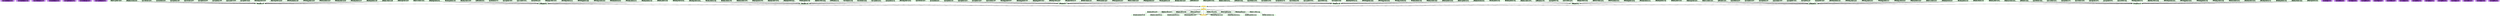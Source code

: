 digraph "g" {
	size = "30,30"
"rsc_c001n02_monitor_5000 c001n02" [ font_color=black style=filled fillcolor=purple ]
"rsc_c001n03_monitor_5000 c001n03" [ font_color=black style=filled fillcolor=purple ]
"rsc_c001n04_monitor_5000 c001n04" [ font_color=black style=filled fillcolor=purple ]
"rsc_c001n05_monitor_5000 c001n05" [ font_color=black style=filled fillcolor=purple ]
"rsc_c001n06_monitor_5000 c001n06" [ font_color=black style=filled fillcolor=purple ]
"rsc_c001n07_monitor_5000 c001n07" [ font_color=black style=filled fillcolor=purple ]
"rsc_c001n08_monitor_5000 c001n08" [ font_color=black style=filled fillcolor=purple ]
"probe_complete" [ style=bold color="green" fontcolor="orange" ]
"probe_complete c001n09" [ style=bold color="green" fontcolor="black" ]
"rsc_c001n09_monitor_0 c001n09" [ style=bold color="green" fontcolor="black" ]
"rsc_c001n02_monitor_0 c001n09" [ style=bold color="green" fontcolor="black" ]
"rsc_c001n03_monitor_0 c001n09" [ style=bold color="green" fontcolor="black" ]
"rsc_c001n04_monitor_0 c001n09" [ style=bold color="green" fontcolor="black" ]
"rsc_c001n05_monitor_0 c001n09" [ style=bold color="green" fontcolor="black" ]
"rsc_c001n06_monitor_0 c001n09" [ style=bold color="green" fontcolor="black" ]
"rsc_c001n07_monitor_0 c001n09" [ style=bold color="green" fontcolor="black" ]
"rsc_c001n08_monitor_0 c001n09" [ style=bold color="green" fontcolor="black" ]
"child_DoFencing:0_monitor_0 c001n09" [ style=bold color="green" fontcolor="black" ]
"child_DoFencing:2_monitor_0 c001n09" [ style=bold color="green" fontcolor="black" ]
"child_DoFencing:4_monitor_0 c001n09" [ style=bold color="green" fontcolor="black" ]
"child_DoFencing:6_monitor_0 c001n09" [ style=bold color="green" fontcolor="black" ]
"child_CloneSet:0_monitor_0 c001n09" [ style=bold color="green" fontcolor="black" ]
"child_CloneSet:1_monitor_0 c001n09" [ style=bold color="green" fontcolor="black" ]
"child_CloneSet:2_monitor_0 c001n09" [ style=bold color="green" fontcolor="black" ]
"child_CloneSet:3_monitor_0 c001n09" [ style=bold color="green" fontcolor="black" ]
"child_CloneSet:4_monitor_0 c001n09" [ style=bold color="green" fontcolor="black" ]
"child_CloneSet:5_monitor_0 c001n09" [ style=bold color="green" fontcolor="black" ]
"child_CloneSet:6_monitor_0 c001n09" [ style=bold color="green" fontcolor="black" ]
"child_CloneSet:7_monitor_0 c001n09" [ style=bold color="green" fontcolor="black" ]
"probe_complete c001n02" [ style=bold color="green" fontcolor="black" ]
"DcIPaddr_monitor_0 c001n02" [ style=bold color="green" fontcolor="black" ]
"rsc_c001n09_monitor_0 c001n02" [ style=bold color="green" fontcolor="black" ]
"rsc_c001n03_monitor_0 c001n02" [ style=bold color="green" fontcolor="black" ]
"rsc_c001n04_monitor_0 c001n02" [ style=bold color="green" fontcolor="black" ]
"rsc_c001n05_monitor_0 c001n02" [ style=bold color="green" fontcolor="black" ]
"child_DoFencing:1_monitor_0 c001n02" [ style=bold color="green" fontcolor="black" ]
"child_DoFencing:3_monitor_0 c001n02" [ style=bold color="green" fontcolor="black" ]
"child_DoFencing:5_monitor_0 c001n02" [ style=bold color="green" fontcolor="black" ]
"child_DoFencing:7_monitor_0 c001n02" [ style=bold color="green" fontcolor="black" ]
"child_CloneSet:0_monitor_0 c001n02" [ style=bold color="green" fontcolor="black" ]
"child_CloneSet:1_monitor_0 c001n02" [ style=bold color="green" fontcolor="black" ]
"child_CloneSet:2_monitor_0 c001n02" [ style=bold color="green" fontcolor="black" ]
"child_CloneSet:3_monitor_0 c001n02" [ style=bold color="green" fontcolor="black" ]
"child_CloneSet:4_monitor_0 c001n02" [ style=bold color="green" fontcolor="black" ]
"child_CloneSet:5_monitor_0 c001n02" [ style=bold color="green" fontcolor="black" ]
"child_CloneSet:6_monitor_0 c001n02" [ style=bold color="green" fontcolor="black" ]
"child_CloneSet:7_monitor_0 c001n02" [ style=bold color="green" fontcolor="black" ]
"probe_complete c001n03" [ style=bold color="green" fontcolor="black" ]
"DcIPaddr_monitor_0 c001n03" [ style=bold color="green" fontcolor="black" ]
"rsc_c001n09_monitor_0 c001n03" [ style=bold color="green" fontcolor="black" ]
"rsc_c001n04_monitor_0 c001n03" [ style=bold color="green" fontcolor="black" ]
"rsc_c001n05_monitor_0 c001n03" [ style=bold color="green" fontcolor="black" ]
"rsc_c001n06_monitor_0 c001n03" [ style=bold color="green" fontcolor="black" ]
"child_DoFencing:2_monitor_0 c001n03" [ style=bold color="green" fontcolor="black" ]
"child_DoFencing:4_monitor_0 c001n03" [ style=bold color="green" fontcolor="black" ]
"child_DoFencing:7_monitor_0 c001n03" [ style=bold color="green" fontcolor="black" ]
"child_CloneSet:0_monitor_0 c001n03" [ style=bold color="green" fontcolor="black" ]
"child_CloneSet:1_monitor_0 c001n03" [ style=bold color="green" fontcolor="black" ]
"child_CloneSet:2_monitor_0 c001n03" [ style=bold color="green" fontcolor="black" ]
"child_CloneSet:3_monitor_0 c001n03" [ style=bold color="green" fontcolor="black" ]
"child_CloneSet:4_monitor_0 c001n03" [ style=bold color="green" fontcolor="black" ]
"child_CloneSet:5_monitor_0 c001n03" [ style=bold color="green" fontcolor="black" ]
"child_CloneSet:6_monitor_0 c001n03" [ style=bold color="green" fontcolor="black" ]
"child_CloneSet:7_monitor_0 c001n03" [ style=bold color="green" fontcolor="black" ]
"probe_complete c001n04" [ style=bold color="green" fontcolor="black" ]
"DcIPaddr_monitor_0 c001n04" [ style=bold color="green" fontcolor="black" ]
"rsc_c001n09_monitor_0 c001n04" [ style=bold color="green" fontcolor="black" ]
"rsc_c001n02_monitor_0 c001n04" [ style=bold color="green" fontcolor="black" ]
"rsc_c001n03_monitor_0 c001n04" [ style=bold color="green" fontcolor="black" ]
"rsc_c001n05_monitor_0 c001n04" [ style=bold color="green" fontcolor="black" ]
"rsc_c001n06_monitor_0 c001n04" [ style=bold color="green" fontcolor="black" ]
"rsc_c001n07_monitor_0 c001n04" [ style=bold color="green" fontcolor="black" ]
"child_DoFencing:3_monitor_0 c001n04" [ style=bold color="green" fontcolor="black" ]
"child_DoFencing:5_monitor_0 c001n04" [ style=bold color="green" fontcolor="black" ]
"child_DoFencing:6_monitor_0 c001n04" [ style=bold color="green" fontcolor="black" ]
"child_DoFencing:7_monitor_0 c001n04" [ style=bold color="green" fontcolor="black" ]
"child_CloneSet:0_monitor_0 c001n04" [ style=bold color="green" fontcolor="black" ]
"child_CloneSet:1_monitor_0 c001n04" [ style=bold color="green" fontcolor="black" ]
"child_CloneSet:2_monitor_0 c001n04" [ style=bold color="green" fontcolor="black" ]
"child_CloneSet:3_monitor_0 c001n04" [ style=bold color="green" fontcolor="black" ]
"child_CloneSet:4_monitor_0 c001n04" [ style=bold color="green" fontcolor="black" ]
"child_CloneSet:5_monitor_0 c001n04" [ style=bold color="green" fontcolor="black" ]
"child_CloneSet:6_monitor_0 c001n04" [ style=bold color="green" fontcolor="black" ]
"child_CloneSet:7_monitor_0 c001n04" [ style=bold color="green" fontcolor="black" ]
"probe_complete c001n05" [ style=bold color="green" fontcolor="black" ]
"DcIPaddr_monitor_0 c001n05" [ style=bold color="green" fontcolor="black" ]
"rsc_c001n09_monitor_0 c001n05" [ style=bold color="green" fontcolor="black" ]
"rsc_c001n02_monitor_0 c001n05" [ style=bold color="green" fontcolor="black" ]
"rsc_c001n03_monitor_0 c001n05" [ style=bold color="green" fontcolor="black" ]
"rsc_c001n04_monitor_0 c001n05" [ style=bold color="green" fontcolor="black" ]
"rsc_c001n06_monitor_0 c001n05" [ style=bold color="green" fontcolor="black" ]
"rsc_c001n07_monitor_0 c001n05" [ style=bold color="green" fontcolor="black" ]
"rsc_c001n08_monitor_0 c001n05" [ style=bold color="green" fontcolor="black" ]
"child_DoFencing:4_monitor_0 c001n05" [ style=bold color="green" fontcolor="black" ]
"child_DoFencing:5_monitor_0 c001n05" [ style=bold color="green" fontcolor="black" ]
"child_DoFencing:6_monitor_0 c001n05" [ style=bold color="green" fontcolor="black" ]
"child_DoFencing:7_monitor_0 c001n05" [ style=bold color="green" fontcolor="black" ]
"child_CloneSet:0_monitor_0 c001n05" [ style=bold color="green" fontcolor="black" ]
"child_CloneSet:1_monitor_0 c001n05" [ style=bold color="green" fontcolor="black" ]
"child_CloneSet:2_monitor_0 c001n05" [ style=bold color="green" fontcolor="black" ]
"child_CloneSet:3_monitor_0 c001n05" [ style=bold color="green" fontcolor="black" ]
"child_CloneSet:4_monitor_0 c001n05" [ style=bold color="green" fontcolor="black" ]
"child_CloneSet:5_monitor_0 c001n05" [ style=bold color="green" fontcolor="black" ]
"child_CloneSet:6_monitor_0 c001n05" [ style=bold color="green" fontcolor="black" ]
"child_CloneSet:7_monitor_0 c001n05" [ style=bold color="green" fontcolor="black" ]
"probe_complete c001n06" [ style=bold color="green" fontcolor="black" ]
"DcIPaddr_monitor_0 c001n06" [ style=bold color="green" fontcolor="black" ]
"rsc_c001n05_monitor_0 c001n06" [ style=bold color="green" fontcolor="black" ]
"rsc_c001n07_monitor_0 c001n06" [ style=bold color="green" fontcolor="black" ]
"child_CloneSet:0_monitor_0 c001n06" [ style=bold color="green" fontcolor="black" ]
"child_CloneSet:1_monitor_0 c001n06" [ style=bold color="green" fontcolor="black" ]
"child_CloneSet:2_monitor_0 c001n06" [ style=bold color="green" fontcolor="black" ]
"child_CloneSet:3_monitor_0 c001n06" [ style=bold color="green" fontcolor="black" ]
"child_CloneSet:4_monitor_0 c001n06" [ style=bold color="green" fontcolor="black" ]
"child_CloneSet:5_monitor_0 c001n06" [ style=bold color="green" fontcolor="black" ]
"child_CloneSet:6_monitor_0 c001n06" [ style=bold color="green" fontcolor="black" ]
"child_CloneSet:7_monitor_0 c001n06" [ style=bold color="green" fontcolor="black" ]
"probe_complete c001n07" [ style=bold color="green" fontcolor="black" ]
"DcIPaddr_monitor_0 c001n07" [ style=bold color="green" fontcolor="black" ]
"rsc_c001n09_monitor_0 c001n07" [ style=bold color="green" fontcolor="black" ]
"rsc_c001n02_monitor_0 c001n07" [ style=bold color="green" fontcolor="black" ]
"rsc_c001n03_monitor_0 c001n07" [ style=bold color="green" fontcolor="black" ]
"rsc_c001n04_monitor_0 c001n07" [ style=bold color="green" fontcolor="black" ]
"rsc_c001n05_monitor_0 c001n07" [ style=bold color="green" fontcolor="black" ]
"rsc_c001n06_monitor_0 c001n07" [ style=bold color="green" fontcolor="black" ]
"rsc_c001n08_monitor_0 c001n07" [ style=bold color="green" fontcolor="black" ]
"child_DoFencing:0_monitor_0 c001n07" [ style=bold color="green" fontcolor="black" ]
"child_DoFencing:1_monitor_0 c001n07" [ style=bold color="green" fontcolor="black" ]
"child_DoFencing:2_monitor_0 c001n07" [ style=bold color="green" fontcolor="black" ]
"child_DoFencing:6_monitor_0 c001n07" [ style=bold color="green" fontcolor="black" ]
"child_DoFencing:7_monitor_0 c001n07" [ style=bold color="green" fontcolor="black" ]
"child_CloneSet:0_monitor_0 c001n07" [ style=bold color="green" fontcolor="black" ]
"child_CloneSet:1_monitor_0 c001n07" [ style=bold color="green" fontcolor="black" ]
"child_CloneSet:2_monitor_0 c001n07" [ style=bold color="green" fontcolor="black" ]
"child_CloneSet:3_monitor_0 c001n07" [ style=bold color="green" fontcolor="black" ]
"child_CloneSet:4_monitor_0 c001n07" [ style=bold color="green" fontcolor="black" ]
"child_CloneSet:5_monitor_0 c001n07" [ style=bold color="green" fontcolor="black" ]
"child_CloneSet:6_monitor_0 c001n07" [ style=bold color="green" fontcolor="black" ]
"child_CloneSet:7_monitor_0 c001n07" [ style=bold color="green" fontcolor="black" ]
"probe_complete c001n08" [ style=bold color="green" fontcolor="black" ]
"DcIPaddr_monitor_0 c001n08" [ style=bold color="green" fontcolor="black" ]
"rsc_c001n09_monitor_0 c001n08" [ style=bold color="green" fontcolor="black" ]
"rsc_c001n02_monitor_0 c001n08" [ style=bold color="green" fontcolor="black" ]
"rsc_c001n03_monitor_0 c001n08" [ style=bold color="green" fontcolor="black" ]
"rsc_c001n04_monitor_0 c001n08" [ style=bold color="green" fontcolor="black" ]
"rsc_c001n05_monitor_0 c001n08" [ style=bold color="green" fontcolor="black" ]
"rsc_c001n06_monitor_0 c001n08" [ style=bold color="green" fontcolor="black" ]
"rsc_c001n07_monitor_0 c001n08" [ style=bold color="green" fontcolor="black" ]
"child_DoFencing:0_monitor_0 c001n08" [ style=bold color="green" fontcolor="black" ]
"child_DoFencing:1_monitor_0 c001n08" [ style=bold color="green" fontcolor="black" ]
"child_DoFencing:2_monitor_0 c001n08" [ style=bold color="green" fontcolor="black" ]
"child_DoFencing:3_monitor_0 c001n08" [ style=bold color="green" fontcolor="black" ]
"child_DoFencing:5_monitor_0 c001n08" [ style=bold color="green" fontcolor="black" ]
"child_DoFencing:7_monitor_0 c001n08" [ style=bold color="green" fontcolor="black" ]
"child_CloneSet:0_monitor_0 c001n08" [ style=bold color="green" fontcolor="black" ]
"child_CloneSet:1_monitor_0 c001n08" [ style=bold color="green" fontcolor="black" ]
"child_CloneSet:2_monitor_0 c001n08" [ style=bold color="green" fontcolor="black" ]
"child_CloneSet:3_monitor_0 c001n08" [ style=bold color="green" fontcolor="black" ]
"child_CloneSet:4_monitor_0 c001n08" [ style=bold color="green" fontcolor="black" ]
"child_CloneSet:5_monitor_0 c001n08" [ style=bold color="green" fontcolor="black" ]
"child_CloneSet:6_monitor_0 c001n08" [ style=bold color="green" fontcolor="black" ]
"child_CloneSet:7_monitor_0 c001n08" [ style=bold color="green" fontcolor="black" ]
"rsc_c001n02_stop_0 c001n02" [ font_color=black style=filled fillcolor=purple ]
"rsc_c001n02_start_0 c001n02" [ font_color=black style=filled fillcolor=purple ]
"rsc_c001n03_stop_0 c001n03" [ font_color=black style=filled fillcolor=purple ]
"rsc_c001n03_start_0 c001n03" [ font_color=black style=filled fillcolor=purple ]
"rsc_c001n04_stop_0 c001n04" [ font_color=black style=filled fillcolor=purple ]
"rsc_c001n04_start_0 c001n04" [ font_color=black style=filled fillcolor=purple ]
"rsc_c001n05_stop_0 c001n05" [ font_color=black style=filled fillcolor=purple ]
"rsc_c001n05_start_0 c001n05" [ font_color=black style=filled fillcolor=purple ]
"rsc_c001n06_stop_0 c001n06" [ font_color=black style=filled fillcolor=purple ]
"rsc_c001n06_start_0 c001n06" [ font_color=black style=filled fillcolor=purple ]
"rsc_c001n07_stop_0 c001n07" [ font_color=black style=filled fillcolor=purple ]
"rsc_c001n07_start_0 c001n07" [ font_color=black style=filled fillcolor=purple ]
"rsc_c001n08_stop_0 c001n08" [ font_color=black style=filled fillcolor=purple ]
"rsc_c001n08_start_0 c001n08" [ font_color=black style=filled fillcolor=purple ]
"child_CloneSet:0_start_0 c001n09" [ style=bold color="green" fontcolor="black" ]
"child_CloneSet:0_monitor_5000 c001n09" [ style=bold color="green" fontcolor="black" ]
"child_CloneSet:1_start_0 c001n02" [ style=bold color="green" fontcolor="black" ]
"child_CloneSet:1_monitor_5000 c001n02" [ style=bold color="green" fontcolor="black" ]
"child_CloneSet:2_start_0 c001n03" [ style=bold color="green" fontcolor="black" ]
"child_CloneSet:2_monitor_5000 c001n03" [ style=bold color="green" fontcolor="black" ]
"child_CloneSet:3_start_0 c001n04" [ style=bold color="green" fontcolor="black" ]
"child_CloneSet:3_monitor_5000 c001n04" [ style=bold color="green" fontcolor="black" ]
"child_CloneSet:4_start_0 c001n05" [ style=bold color="green" fontcolor="black" ]
"child_CloneSet:4_monitor_5000 c001n05" [ style=bold color="green" fontcolor="black" ]
"child_CloneSet:5_start_0 c001n06" [ style=bold color="green" fontcolor="black" ]
"child_CloneSet:5_monitor_5000 c001n06" [ style=bold color="green" fontcolor="black" ]
"child_CloneSet:6_start_0 c001n07" [ style=bold color="green" fontcolor="black" ]
"child_CloneSet:6_monitor_5000 c001n07" [ style=bold color="green" fontcolor="black" ]
"child_CloneSet:7_start_0 c001n08" [ style=bold color="green" fontcolor="black" ]
"child_CloneSet:7_monitor_5000 c001n08" [ style=bold color="green" fontcolor="black" ]
"CloneSet_start_0" [ style=bold color="green" fontcolor="orange" ]
"CloneSet_running_0" [ style=bold color="green" fontcolor="orange" ]
"probe_complete c001n09" -> "probe_complete" [ style = bold]
"probe_complete c001n02" -> "probe_complete" [ style = bold]
"probe_complete c001n03" -> "probe_complete" [ style = bold]
"probe_complete c001n04" -> "probe_complete" [ style = bold]
"probe_complete c001n05" -> "probe_complete" [ style = bold]
"probe_complete c001n06" -> "probe_complete" [ style = bold]
"probe_complete c001n07" -> "probe_complete" [ style = bold]
"probe_complete c001n08" -> "probe_complete" [ style = bold]
"rsc_c001n09_monitor_0 c001n09" -> "probe_complete c001n09" [ style = bold]
"rsc_c001n02_monitor_0 c001n09" -> "probe_complete c001n09" [ style = bold]
"rsc_c001n03_monitor_0 c001n09" -> "probe_complete c001n09" [ style = bold]
"rsc_c001n04_monitor_0 c001n09" -> "probe_complete c001n09" [ style = bold]
"rsc_c001n05_monitor_0 c001n09" -> "probe_complete c001n09" [ style = bold]
"rsc_c001n06_monitor_0 c001n09" -> "probe_complete c001n09" [ style = bold]
"rsc_c001n07_monitor_0 c001n09" -> "probe_complete c001n09" [ style = bold]
"rsc_c001n08_monitor_0 c001n09" -> "probe_complete c001n09" [ style = bold]
"child_DoFencing:0_monitor_0 c001n09" -> "probe_complete c001n09" [ style = bold]
"child_DoFencing:2_monitor_0 c001n09" -> "probe_complete c001n09" [ style = bold]
"child_DoFencing:4_monitor_0 c001n09" -> "probe_complete c001n09" [ style = bold]
"child_DoFencing:6_monitor_0 c001n09" -> "probe_complete c001n09" [ style = bold]
"child_CloneSet:0_monitor_0 c001n09" -> "probe_complete c001n09" [ style = bold]
"child_CloneSet:1_monitor_0 c001n09" -> "probe_complete c001n09" [ style = bold]
"child_CloneSet:2_monitor_0 c001n09" -> "probe_complete c001n09" [ style = bold]
"child_CloneSet:3_monitor_0 c001n09" -> "probe_complete c001n09" [ style = bold]
"child_CloneSet:4_monitor_0 c001n09" -> "probe_complete c001n09" [ style = bold]
"child_CloneSet:5_monitor_0 c001n09" -> "probe_complete c001n09" [ style = bold]
"child_CloneSet:6_monitor_0 c001n09" -> "probe_complete c001n09" [ style = bold]
"child_CloneSet:7_monitor_0 c001n09" -> "probe_complete c001n09" [ style = bold]
"DcIPaddr_monitor_0 c001n02" -> "probe_complete c001n02" [ style = bold]
"rsc_c001n09_monitor_0 c001n02" -> "probe_complete c001n02" [ style = bold]
"rsc_c001n03_monitor_0 c001n02" -> "probe_complete c001n02" [ style = bold]
"rsc_c001n04_monitor_0 c001n02" -> "probe_complete c001n02" [ style = bold]
"rsc_c001n05_monitor_0 c001n02" -> "probe_complete c001n02" [ style = bold]
"child_DoFencing:1_monitor_0 c001n02" -> "probe_complete c001n02" [ style = bold]
"child_DoFencing:3_monitor_0 c001n02" -> "probe_complete c001n02" [ style = bold]
"child_DoFencing:5_monitor_0 c001n02" -> "probe_complete c001n02" [ style = bold]
"child_DoFencing:7_monitor_0 c001n02" -> "probe_complete c001n02" [ style = bold]
"child_CloneSet:0_monitor_0 c001n02" -> "probe_complete c001n02" [ style = bold]
"child_CloneSet:1_monitor_0 c001n02" -> "probe_complete c001n02" [ style = bold]
"child_CloneSet:2_monitor_0 c001n02" -> "probe_complete c001n02" [ style = bold]
"child_CloneSet:3_monitor_0 c001n02" -> "probe_complete c001n02" [ style = bold]
"child_CloneSet:4_monitor_0 c001n02" -> "probe_complete c001n02" [ style = bold]
"child_CloneSet:5_monitor_0 c001n02" -> "probe_complete c001n02" [ style = bold]
"child_CloneSet:6_monitor_0 c001n02" -> "probe_complete c001n02" [ style = bold]
"child_CloneSet:7_monitor_0 c001n02" -> "probe_complete c001n02" [ style = bold]
"DcIPaddr_monitor_0 c001n03" -> "probe_complete c001n03" [ style = bold]
"rsc_c001n09_monitor_0 c001n03" -> "probe_complete c001n03" [ style = bold]
"rsc_c001n04_monitor_0 c001n03" -> "probe_complete c001n03" [ style = bold]
"rsc_c001n05_monitor_0 c001n03" -> "probe_complete c001n03" [ style = bold]
"rsc_c001n06_monitor_0 c001n03" -> "probe_complete c001n03" [ style = bold]
"child_DoFencing:2_monitor_0 c001n03" -> "probe_complete c001n03" [ style = bold]
"child_DoFencing:4_monitor_0 c001n03" -> "probe_complete c001n03" [ style = bold]
"child_DoFencing:7_monitor_0 c001n03" -> "probe_complete c001n03" [ style = bold]
"child_CloneSet:0_monitor_0 c001n03" -> "probe_complete c001n03" [ style = bold]
"child_CloneSet:1_monitor_0 c001n03" -> "probe_complete c001n03" [ style = bold]
"child_CloneSet:2_monitor_0 c001n03" -> "probe_complete c001n03" [ style = bold]
"child_CloneSet:3_monitor_0 c001n03" -> "probe_complete c001n03" [ style = bold]
"child_CloneSet:4_monitor_0 c001n03" -> "probe_complete c001n03" [ style = bold]
"child_CloneSet:5_monitor_0 c001n03" -> "probe_complete c001n03" [ style = bold]
"child_CloneSet:6_monitor_0 c001n03" -> "probe_complete c001n03" [ style = bold]
"child_CloneSet:7_monitor_0 c001n03" -> "probe_complete c001n03" [ style = bold]
"DcIPaddr_monitor_0 c001n04" -> "probe_complete c001n04" [ style = bold]
"rsc_c001n09_monitor_0 c001n04" -> "probe_complete c001n04" [ style = bold]
"rsc_c001n02_monitor_0 c001n04" -> "probe_complete c001n04" [ style = bold]
"rsc_c001n03_monitor_0 c001n04" -> "probe_complete c001n04" [ style = bold]
"rsc_c001n05_monitor_0 c001n04" -> "probe_complete c001n04" [ style = bold]
"rsc_c001n06_monitor_0 c001n04" -> "probe_complete c001n04" [ style = bold]
"rsc_c001n07_monitor_0 c001n04" -> "probe_complete c001n04" [ style = bold]
"child_DoFencing:3_monitor_0 c001n04" -> "probe_complete c001n04" [ style = bold]
"child_DoFencing:5_monitor_0 c001n04" -> "probe_complete c001n04" [ style = bold]
"child_DoFencing:6_monitor_0 c001n04" -> "probe_complete c001n04" [ style = bold]
"child_DoFencing:7_monitor_0 c001n04" -> "probe_complete c001n04" [ style = bold]
"child_CloneSet:0_monitor_0 c001n04" -> "probe_complete c001n04" [ style = bold]
"child_CloneSet:1_monitor_0 c001n04" -> "probe_complete c001n04" [ style = bold]
"child_CloneSet:2_monitor_0 c001n04" -> "probe_complete c001n04" [ style = bold]
"child_CloneSet:3_monitor_0 c001n04" -> "probe_complete c001n04" [ style = bold]
"child_CloneSet:4_monitor_0 c001n04" -> "probe_complete c001n04" [ style = bold]
"child_CloneSet:5_monitor_0 c001n04" -> "probe_complete c001n04" [ style = bold]
"child_CloneSet:6_monitor_0 c001n04" -> "probe_complete c001n04" [ style = bold]
"child_CloneSet:7_monitor_0 c001n04" -> "probe_complete c001n04" [ style = bold]
"DcIPaddr_monitor_0 c001n05" -> "probe_complete c001n05" [ style = bold]
"rsc_c001n09_monitor_0 c001n05" -> "probe_complete c001n05" [ style = bold]
"rsc_c001n02_monitor_0 c001n05" -> "probe_complete c001n05" [ style = bold]
"rsc_c001n03_monitor_0 c001n05" -> "probe_complete c001n05" [ style = bold]
"rsc_c001n04_monitor_0 c001n05" -> "probe_complete c001n05" [ style = bold]
"rsc_c001n06_monitor_0 c001n05" -> "probe_complete c001n05" [ style = bold]
"rsc_c001n07_monitor_0 c001n05" -> "probe_complete c001n05" [ style = bold]
"rsc_c001n08_monitor_0 c001n05" -> "probe_complete c001n05" [ style = bold]
"child_DoFencing:4_monitor_0 c001n05" -> "probe_complete c001n05" [ style = bold]
"child_DoFencing:5_monitor_0 c001n05" -> "probe_complete c001n05" [ style = bold]
"child_DoFencing:6_monitor_0 c001n05" -> "probe_complete c001n05" [ style = bold]
"child_DoFencing:7_monitor_0 c001n05" -> "probe_complete c001n05" [ style = bold]
"child_CloneSet:0_monitor_0 c001n05" -> "probe_complete c001n05" [ style = bold]
"child_CloneSet:1_monitor_0 c001n05" -> "probe_complete c001n05" [ style = bold]
"child_CloneSet:2_monitor_0 c001n05" -> "probe_complete c001n05" [ style = bold]
"child_CloneSet:3_monitor_0 c001n05" -> "probe_complete c001n05" [ style = bold]
"child_CloneSet:4_monitor_0 c001n05" -> "probe_complete c001n05" [ style = bold]
"child_CloneSet:5_monitor_0 c001n05" -> "probe_complete c001n05" [ style = bold]
"child_CloneSet:6_monitor_0 c001n05" -> "probe_complete c001n05" [ style = bold]
"child_CloneSet:7_monitor_0 c001n05" -> "probe_complete c001n05" [ style = bold]
"DcIPaddr_monitor_0 c001n06" -> "probe_complete c001n06" [ style = bold]
"rsc_c001n05_monitor_0 c001n06" -> "probe_complete c001n06" [ style = bold]
"rsc_c001n07_monitor_0 c001n06" -> "probe_complete c001n06" [ style = bold]
"child_CloneSet:0_monitor_0 c001n06" -> "probe_complete c001n06" [ style = bold]
"child_CloneSet:1_monitor_0 c001n06" -> "probe_complete c001n06" [ style = bold]
"child_CloneSet:2_monitor_0 c001n06" -> "probe_complete c001n06" [ style = bold]
"child_CloneSet:3_monitor_0 c001n06" -> "probe_complete c001n06" [ style = bold]
"child_CloneSet:4_monitor_0 c001n06" -> "probe_complete c001n06" [ style = bold]
"child_CloneSet:5_monitor_0 c001n06" -> "probe_complete c001n06" [ style = bold]
"child_CloneSet:6_monitor_0 c001n06" -> "probe_complete c001n06" [ style = bold]
"child_CloneSet:7_monitor_0 c001n06" -> "probe_complete c001n06" [ style = bold]
"DcIPaddr_monitor_0 c001n07" -> "probe_complete c001n07" [ style = bold]
"rsc_c001n09_monitor_0 c001n07" -> "probe_complete c001n07" [ style = bold]
"rsc_c001n02_monitor_0 c001n07" -> "probe_complete c001n07" [ style = bold]
"rsc_c001n03_monitor_0 c001n07" -> "probe_complete c001n07" [ style = bold]
"rsc_c001n04_monitor_0 c001n07" -> "probe_complete c001n07" [ style = bold]
"rsc_c001n05_monitor_0 c001n07" -> "probe_complete c001n07" [ style = bold]
"rsc_c001n06_monitor_0 c001n07" -> "probe_complete c001n07" [ style = bold]
"rsc_c001n08_monitor_0 c001n07" -> "probe_complete c001n07" [ style = bold]
"child_DoFencing:0_monitor_0 c001n07" -> "probe_complete c001n07" [ style = bold]
"child_DoFencing:1_monitor_0 c001n07" -> "probe_complete c001n07" [ style = bold]
"child_DoFencing:2_monitor_0 c001n07" -> "probe_complete c001n07" [ style = bold]
"child_DoFencing:6_monitor_0 c001n07" -> "probe_complete c001n07" [ style = bold]
"child_DoFencing:7_monitor_0 c001n07" -> "probe_complete c001n07" [ style = bold]
"child_CloneSet:0_monitor_0 c001n07" -> "probe_complete c001n07" [ style = bold]
"child_CloneSet:1_monitor_0 c001n07" -> "probe_complete c001n07" [ style = bold]
"child_CloneSet:2_monitor_0 c001n07" -> "probe_complete c001n07" [ style = bold]
"child_CloneSet:3_monitor_0 c001n07" -> "probe_complete c001n07" [ style = bold]
"child_CloneSet:4_monitor_0 c001n07" -> "probe_complete c001n07" [ style = bold]
"child_CloneSet:5_monitor_0 c001n07" -> "probe_complete c001n07" [ style = bold]
"child_CloneSet:6_monitor_0 c001n07" -> "probe_complete c001n07" [ style = bold]
"child_CloneSet:7_monitor_0 c001n07" -> "probe_complete c001n07" [ style = bold]
"DcIPaddr_monitor_0 c001n08" -> "probe_complete c001n08" [ style = bold]
"rsc_c001n09_monitor_0 c001n08" -> "probe_complete c001n08" [ style = bold]
"rsc_c001n02_monitor_0 c001n08" -> "probe_complete c001n08" [ style = bold]
"rsc_c001n03_monitor_0 c001n08" -> "probe_complete c001n08" [ style = bold]
"rsc_c001n04_monitor_0 c001n08" -> "probe_complete c001n08" [ style = bold]
"rsc_c001n05_monitor_0 c001n08" -> "probe_complete c001n08" [ style = bold]
"rsc_c001n06_monitor_0 c001n08" -> "probe_complete c001n08" [ style = bold]
"rsc_c001n07_monitor_0 c001n08" -> "probe_complete c001n08" [ style = bold]
"child_DoFencing:0_monitor_0 c001n08" -> "probe_complete c001n08" [ style = bold]
"child_DoFencing:1_monitor_0 c001n08" -> "probe_complete c001n08" [ style = bold]
"child_DoFencing:2_monitor_0 c001n08" -> "probe_complete c001n08" [ style = bold]
"child_DoFencing:3_monitor_0 c001n08" -> "probe_complete c001n08" [ style = bold]
"child_DoFencing:5_monitor_0 c001n08" -> "probe_complete c001n08" [ style = bold]
"child_DoFencing:7_monitor_0 c001n08" -> "probe_complete c001n08" [ style = bold]
"child_CloneSet:0_monitor_0 c001n08" -> "probe_complete c001n08" [ style = bold]
"child_CloneSet:1_monitor_0 c001n08" -> "probe_complete c001n08" [ style = bold]
"child_CloneSet:2_monitor_0 c001n08" -> "probe_complete c001n08" [ style = bold]
"child_CloneSet:3_monitor_0 c001n08" -> "probe_complete c001n08" [ style = bold]
"child_CloneSet:4_monitor_0 c001n08" -> "probe_complete c001n08" [ style = bold]
"child_CloneSet:5_monitor_0 c001n08" -> "probe_complete c001n08" [ style = bold]
"child_CloneSet:6_monitor_0 c001n08" -> "probe_complete c001n08" [ style = bold]
"child_CloneSet:7_monitor_0 c001n08" -> "probe_complete c001n08" [ style = bold]
"CloneSet_start_0" -> "child_CloneSet:0_start_0 c001n09" [ style = bold]
"child_CloneSet:0_start_0 c001n09" -> "child_CloneSet:0_monitor_5000 c001n09" [ style = bold]
"CloneSet_start_0" -> "child_CloneSet:1_start_0 c001n02" [ style = bold]
"child_CloneSet:1_start_0 c001n02" -> "child_CloneSet:1_monitor_5000 c001n02" [ style = bold]
"CloneSet_start_0" -> "child_CloneSet:2_start_0 c001n03" [ style = bold]
"child_CloneSet:2_start_0 c001n03" -> "child_CloneSet:2_monitor_5000 c001n03" [ style = bold]
"CloneSet_start_0" -> "child_CloneSet:3_start_0 c001n04" [ style = bold]
"child_CloneSet:3_start_0 c001n04" -> "child_CloneSet:3_monitor_5000 c001n04" [ style = bold]
"CloneSet_start_0" -> "child_CloneSet:4_start_0 c001n05" [ style = bold]
"child_CloneSet:4_start_0 c001n05" -> "child_CloneSet:4_monitor_5000 c001n05" [ style = bold]
"CloneSet_start_0" -> "child_CloneSet:5_start_0 c001n06" [ style = bold]
"child_CloneSet:5_start_0 c001n06" -> "child_CloneSet:5_monitor_5000 c001n06" [ style = bold]
"CloneSet_start_0" -> "child_CloneSet:6_start_0 c001n07" [ style = bold]
"child_CloneSet:6_start_0 c001n07" -> "child_CloneSet:6_monitor_5000 c001n07" [ style = bold]
"CloneSet_start_0" -> "child_CloneSet:7_start_0 c001n08" [ style = bold]
"child_CloneSet:7_start_0 c001n08" -> "child_CloneSet:7_monitor_5000 c001n08" [ style = bold]
"probe_complete" -> "CloneSet_start_0" [ style = bold]
"child_CloneSet:0_start_0 c001n09" -> "CloneSet_running_0" [ style = bold]
"child_CloneSet:1_start_0 c001n02" -> "CloneSet_running_0" [ style = bold]
"child_CloneSet:2_start_0 c001n03" -> "CloneSet_running_0" [ style = bold]
"child_CloneSet:3_start_0 c001n04" -> "CloneSet_running_0" [ style = bold]
"child_CloneSet:4_start_0 c001n05" -> "CloneSet_running_0" [ style = bold]
"child_CloneSet:5_start_0 c001n06" -> "CloneSet_running_0" [ style = bold]
"child_CloneSet:6_start_0 c001n07" -> "CloneSet_running_0" [ style = bold]
"child_CloneSet:7_start_0 c001n08" -> "CloneSet_running_0" [ style = bold]
"CloneSet_start_0" -> "CloneSet_running_0" [ style = bold]
}
